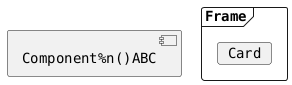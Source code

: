 {
  "sha1": "mmscc9izc0wgrqfhwmn12gs3uytvbtf",
  "insertion": {
    "when": "2024-06-03T18:59:35.410Z",
    "url": "https://github.com/plantuml/plantuml/issues/1436",
    "user": "plantuml@gmail.com"
  }
}
@startuml
<style>
root {
  FontName "Hack", "DejaVu Sans Mono", "Courier New", "Nimbus Mono L", "Monospaced", Courier, monospace
}
</style>

[Component%n()ABC]
frame "Frame" {
  card Card
}
@enduml
